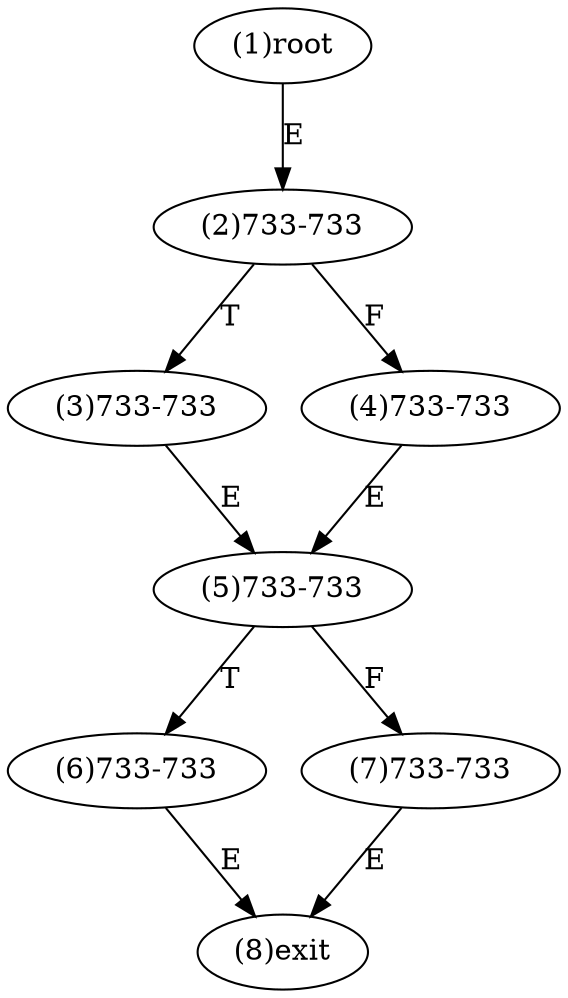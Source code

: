 digraph "" { 
1[ label="(1)root"];
2[ label="(2)733-733"];
3[ label="(3)733-733"];
4[ label="(4)733-733"];
5[ label="(5)733-733"];
6[ label="(6)733-733"];
7[ label="(7)733-733"];
8[ label="(8)exit"];
1->2[ label="E"];
2->4[ label="F"];
2->3[ label="T"];
3->5[ label="E"];
4->5[ label="E"];
5->7[ label="F"];
5->6[ label="T"];
6->8[ label="E"];
7->8[ label="E"];
}